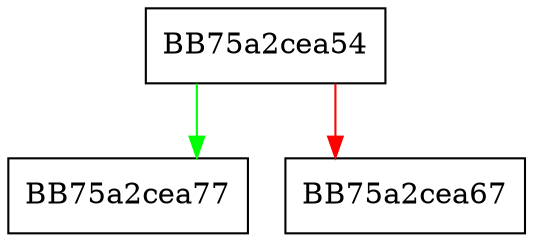 digraph allocate {
  node [shape="box"];
  graph [splines=ortho];
  BB75a2cea54 -> BB75a2cea77 [color="green"];
  BB75a2cea54 -> BB75a2cea67 [color="red"];
}